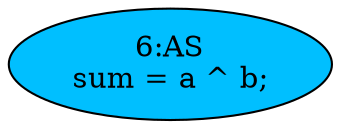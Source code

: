strict digraph "" {
	node [label="\N"];
	"6:AS"	[ast="<pyverilog.vparser.ast.Assign object at 0x7fcea26b7490>",
		def_var="['sum']",
		fillcolor=deepskyblue,
		label="6:AS
sum = a ^ b;",
		statements="[]",
		style=filled,
		typ=Assign,
		use_var="['a', 'b']"];
}
